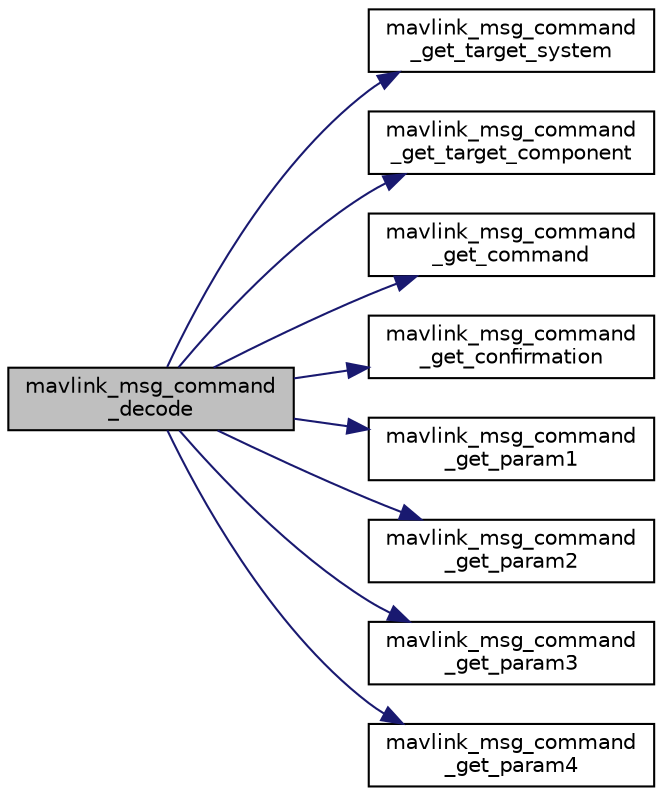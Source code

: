 digraph "mavlink_msg_command_decode"
{
 // INTERACTIVE_SVG=YES
  edge [fontname="Helvetica",fontsize="10",labelfontname="Helvetica",labelfontsize="10"];
  node [fontname="Helvetica",fontsize="10",shape=record];
  rankdir="LR";
  Node1 [label="mavlink_msg_command\l_decode",height=0.2,width=0.4,color="black", fillcolor="grey75", style="filled" fontcolor="black"];
  Node1 -> Node2 [color="midnightblue",fontsize="10",style="solid",fontname="Helvetica"];
  Node2 [label="mavlink_msg_command\l_get_target_system",height=0.2,width=0.4,color="black", fillcolor="white", style="filled",URL="$mavlink__msg__command_8h.html#a14fe4882ced7238b29278742ce149248",tooltip="Send a command message. "];
  Node1 -> Node3 [color="midnightblue",fontsize="10",style="solid",fontname="Helvetica"];
  Node3 [label="mavlink_msg_command\l_get_target_component",height=0.2,width=0.4,color="black", fillcolor="white", style="filled",URL="$mavlink__msg__command_8h.html#af517e06f4fcfda0702fae3dc3974e2ac",tooltip="Get field target_component from command message. "];
  Node1 -> Node4 [color="midnightblue",fontsize="10",style="solid",fontname="Helvetica"];
  Node4 [label="mavlink_msg_command\l_get_command",height=0.2,width=0.4,color="black", fillcolor="white", style="filled",URL="$mavlink__msg__command_8h.html#a070cee3471eda69f0805cb8d6fa6fd6a",tooltip="Get field command from command message. "];
  Node1 -> Node5 [color="midnightblue",fontsize="10",style="solid",fontname="Helvetica"];
  Node5 [label="mavlink_msg_command\l_get_confirmation",height=0.2,width=0.4,color="black", fillcolor="white", style="filled",URL="$mavlink__msg__command_8h.html#a7591453cbf0a0bac7e8edd848d2b3aab",tooltip="Get field confirmation from command message. "];
  Node1 -> Node6 [color="midnightblue",fontsize="10",style="solid",fontname="Helvetica"];
  Node6 [label="mavlink_msg_command\l_get_param1",height=0.2,width=0.4,color="black", fillcolor="white", style="filled",URL="$mavlink__msg__command_8h.html#a2616a3b4c82ee992faf10d2de4bea7e7",tooltip="Get field param1 from command message. "];
  Node1 -> Node7 [color="midnightblue",fontsize="10",style="solid",fontname="Helvetica"];
  Node7 [label="mavlink_msg_command\l_get_param2",height=0.2,width=0.4,color="black", fillcolor="white", style="filled",URL="$mavlink__msg__command_8h.html#aaf0826f65c67332e4f89cd7150265ac6",tooltip="Get field param2 from command message. "];
  Node1 -> Node8 [color="midnightblue",fontsize="10",style="solid",fontname="Helvetica"];
  Node8 [label="mavlink_msg_command\l_get_param3",height=0.2,width=0.4,color="black", fillcolor="white", style="filled",URL="$mavlink__msg__command_8h.html#a8d8814942a6f6a1f68d98c515be157d0",tooltip="Get field param3 from command message. "];
  Node1 -> Node9 [color="midnightblue",fontsize="10",style="solid",fontname="Helvetica"];
  Node9 [label="mavlink_msg_command\l_get_param4",height=0.2,width=0.4,color="black", fillcolor="white", style="filled",URL="$mavlink__msg__command_8h.html#a6498fe4f16182e2d51c131527108071c",tooltip="Get field param4 from command message. "];
}
